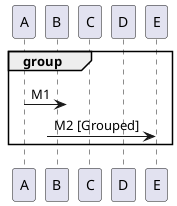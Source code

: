 {
  "sha1": "jhhx6i770ixqrhwqmkgqkx5ip8mhmse",
  "insertion": {
    "when": "2024-06-06T17:24:18.720Z",
    "url": "https://github.com/plantuml/plantuml/pull/1777",
    "user": "plantuml@gmail.com"
  }
}
@startuml
!pragma teoz true
participant A
participant B
participant C
participant D
participant E
group
A->? : M1
?->E : M2 [Grouped]
end
@enduml
